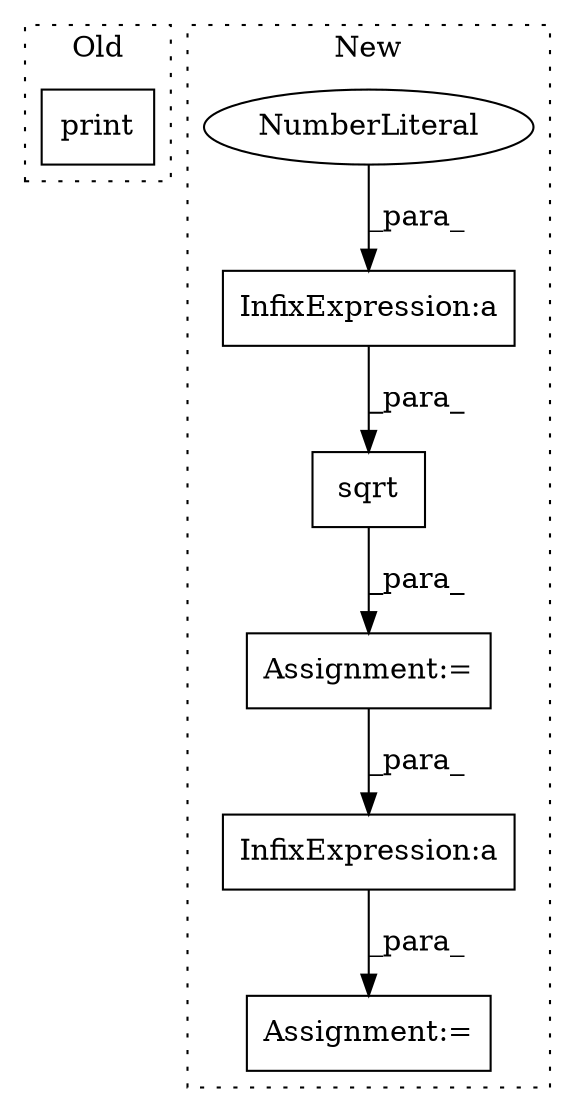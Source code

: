 digraph G {
subgraph cluster0 {
1 [label="print" a="32" s="9824,9834" l="6,1" shape="box"];
label = "Old";
style="dotted";
}
subgraph cluster1 {
2 [label="sqrt" a="32" s="10455,10464" l="5,1" shape="box"];
3 [label="Assignment:=" a="7" s="10481" l="1" shape="box"];
4 [label="InfixExpression:a" a="27" s="10424" l="3" shape="box"];
5 [label="NumberLiteral" a="34" s="10427" l="1" shape="ellipse"];
6 [label="Assignment:=" a="7" s="10442" l="1" shape="box"];
7 [label="InfixExpression:a" a="27" s="10498" l="3" shape="box"];
label = "New";
style="dotted";
}
2 -> 6 [label="_para_"];
4 -> 2 [label="_para_"];
5 -> 4 [label="_para_"];
6 -> 7 [label="_para_"];
7 -> 3 [label="_para_"];
}